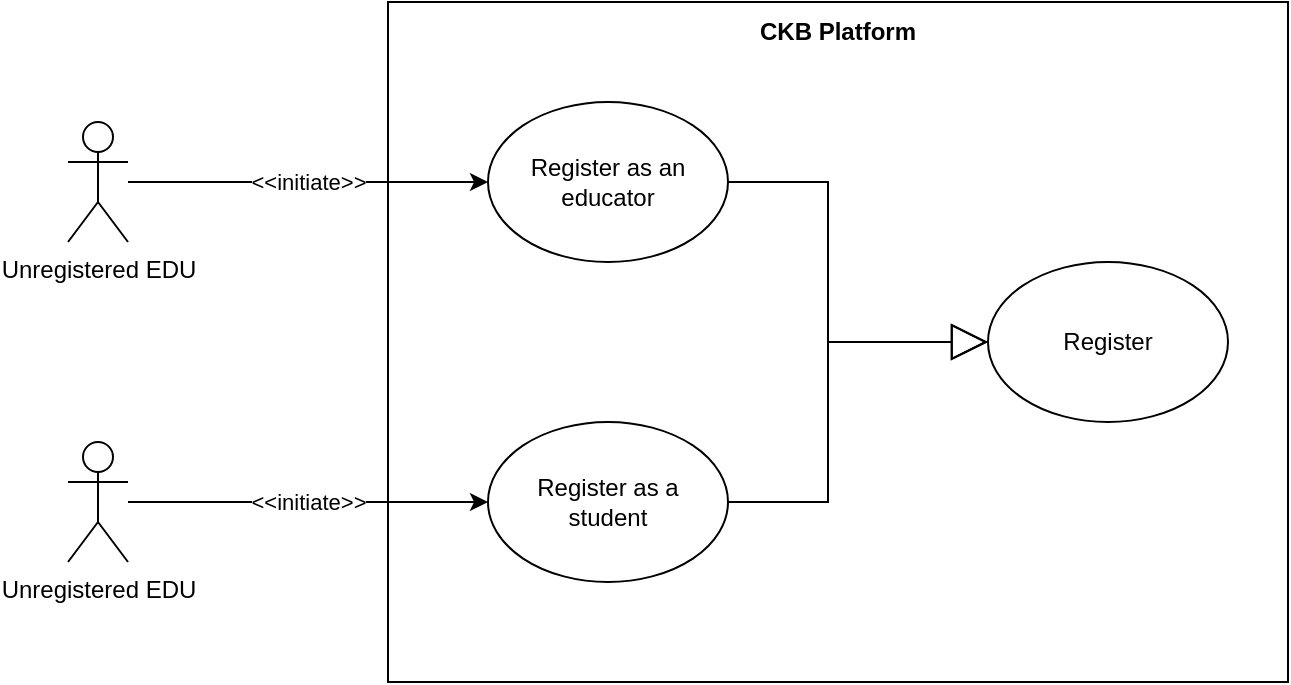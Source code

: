 <mxfile version="22.1.4" type="device" pages="3">
  <diagram name="Registration" id="srzLS20Qa_aBFwLEf8M7">
    <mxGraphModel dx="1434" dy="750" grid="1" gridSize="10" guides="1" tooltips="1" connect="1" arrows="1" fold="1" page="1" pageScale="1" pageWidth="1654" pageHeight="1169" math="0" shadow="0">
      <root>
        <mxCell id="0" />
        <mxCell id="1" parent="0" />
        <mxCell id="3n5UKX3MThR7Htjxk78X-1" value="" style="rounded=0;whiteSpace=wrap;html=1;fillColor=none;" parent="1" vertex="1">
          <mxGeometry x="760" y="330" width="450" height="340" as="geometry" />
        </mxCell>
        <mxCell id="7tteN8mUdfvHgw5nfcFA-14" value="&amp;lt;&amp;lt;initiate&amp;gt;&amp;gt;" style="edgeStyle=orthogonalEdgeStyle;rounded=0;orthogonalLoop=1;jettySize=auto;html=1;" parent="1" source="j-cfCe8lvuW-chjg4PW4-1" target="7tteN8mUdfvHgw5nfcFA-1" edge="1">
          <mxGeometry relative="1" as="geometry" />
        </mxCell>
        <mxCell id="j-cfCe8lvuW-chjg4PW4-1" value="Unregistered EDU" style="shape=umlActor;verticalLabelPosition=bottom;verticalAlign=top;html=1;outlineConnect=0;" parent="1" vertex="1">
          <mxGeometry x="600" y="390" width="30" height="60" as="geometry" />
        </mxCell>
        <mxCell id="7tteN8mUdfvHgw5nfcFA-1" value="Register as an&lt;br&gt;educator" style="ellipse;whiteSpace=wrap;html=1;" parent="1" vertex="1">
          <mxGeometry x="810" y="380" width="120" height="80" as="geometry" />
        </mxCell>
        <mxCell id="7tteN8mUdfvHgw5nfcFA-15" value="&amp;lt;&amp;lt;initiate&amp;gt;&amp;gt;" style="edgeStyle=orthogonalEdgeStyle;rounded=0;orthogonalLoop=1;jettySize=auto;html=1;" parent="1" source="7tteN8mUdfvHgw5nfcFA-3" target="7tteN8mUdfvHgw5nfcFA-4" edge="1">
          <mxGeometry relative="1" as="geometry" />
        </mxCell>
        <mxCell id="7tteN8mUdfvHgw5nfcFA-3" value="Unregistered EDU" style="shape=umlActor;verticalLabelPosition=bottom;verticalAlign=top;html=1;outlineConnect=0;" parent="1" vertex="1">
          <mxGeometry x="600" y="550" width="30" height="60" as="geometry" />
        </mxCell>
        <mxCell id="7tteN8mUdfvHgw5nfcFA-4" value="Register as a&lt;br&gt;student" style="ellipse;whiteSpace=wrap;html=1;" parent="1" vertex="1">
          <mxGeometry x="810" y="540" width="120" height="80" as="geometry" />
        </mxCell>
        <mxCell id="7tteN8mUdfvHgw5nfcFA-5" value="Register" style="ellipse;whiteSpace=wrap;html=1;" parent="1" vertex="1">
          <mxGeometry x="1060" y="460" width="120" height="80" as="geometry" />
        </mxCell>
        <mxCell id="QxrqZ0-VKWYVItdguQVS-1" value="" style="endArrow=block;endSize=16;endFill=0;html=1;rounded=0;" parent="1" source="7tteN8mUdfvHgw5nfcFA-4" target="7tteN8mUdfvHgw5nfcFA-5" edge="1">
          <mxGeometry x="0.324" y="-39" width="160" relative="1" as="geometry">
            <mxPoint x="880" y="510" as="sourcePoint" />
            <mxPoint x="1040" y="510" as="targetPoint" />
            <Array as="points">
              <mxPoint x="980" y="580" />
              <mxPoint x="980" y="500" />
            </Array>
            <mxPoint as="offset" />
          </mxGeometry>
        </mxCell>
        <mxCell id="QxrqZ0-VKWYVItdguQVS-3" value="" style="endArrow=block;endSize=16;endFill=0;html=1;rounded=0;" parent="1" source="7tteN8mUdfvHgw5nfcFA-1" target="7tteN8mUdfvHgw5nfcFA-5" edge="1">
          <mxGeometry width="160" relative="1" as="geometry">
            <mxPoint x="770" y="520" as="sourcePoint" />
            <mxPoint x="930" y="520" as="targetPoint" />
            <Array as="points">
              <mxPoint x="980" y="420" />
              <mxPoint x="980" y="500" />
            </Array>
          </mxGeometry>
        </mxCell>
        <mxCell id="3n5UKX3MThR7Htjxk78X-2" value="&lt;b&gt;CKB Platform&lt;/b&gt;" style="text;html=1;strokeColor=none;fillColor=none;align=center;verticalAlign=middle;whiteSpace=wrap;rounded=0;" parent="1" vertex="1">
          <mxGeometry x="760" y="330" width="450" height="30" as="geometry" />
        </mxCell>
      </root>
    </mxGraphModel>
  </diagram>
  <diagram id="x7_6fG5JYsLXcmyBagEX" name="EDU">
    <mxGraphModel dx="683" dy="1526" grid="1" gridSize="10" guides="1" tooltips="1" connect="1" arrows="1" fold="1" page="1" pageScale="1" pageWidth="1654" pageHeight="1169" math="0" shadow="0">
      <root>
        <mxCell id="0" />
        <mxCell id="1" parent="0" />
        <mxCell id="NmNb48TfPm32hZQFgI5J-8" value="" style="whiteSpace=wrap;html=1;fillColor=none;" parent="1" vertex="1">
          <mxGeometry x="480" y="80" width="480" height="1120" as="geometry" />
        </mxCell>
        <mxCell id="vXhXu7st5bK3MeT6ZreA-14" style="rounded=0;orthogonalLoop=1;jettySize=auto;html=1;exitX=1;exitY=0.5;exitDx=0;exitDy=0;dashed=1;" parent="1" source="vXhXu7st5bK3MeT6ZreA-1" target="vXhXu7st5bK3MeT6ZreA-7" edge="1">
          <mxGeometry relative="1" as="geometry" />
        </mxCell>
        <mxCell id="vXhXu7st5bK3MeT6ZreA-21" value="" style="rounded=0;orthogonalLoop=1;jettySize=auto;html=1;exitX=1;exitY=0.5;exitDx=0;exitDy=0;dashed=1;" parent="1" source="vXhXu7st5bK3MeT6ZreA-1" target="vXhXu7st5bK3MeT6ZreA-8" edge="1">
          <mxGeometry x="0.529" y="2" relative="1" as="geometry">
            <mxPoint as="offset" />
          </mxGeometry>
        </mxCell>
        <mxCell id="kZ3w0gIFsznD52W-j2P6-17" style="edgeStyle=orthogonalEdgeStyle;rounded=0;orthogonalLoop=1;jettySize=auto;html=1;" parent="1" source="vXhXu7st5bK3MeT6ZreA-1" target="kZ3w0gIFsznD52W-j2P6-9" edge="1">
          <mxGeometry relative="1" as="geometry" />
        </mxCell>
        <mxCell id="vXhXu7st5bK3MeT6ZreA-1" value="Create tournament" style="ellipse;whiteSpace=wrap;html=1;" parent="1" vertex="1">
          <mxGeometry x="560" y="240" width="120" height="80" as="geometry" />
        </mxCell>
        <mxCell id="vXhXu7st5bK3MeT6ZreA-17" style="rounded=0;orthogonalLoop=1;jettySize=auto;html=1;exitX=1;exitY=0.5;exitDx=0;exitDy=0;dashed=1;" parent="1" source="vXhXu7st5bK3MeT6ZreA-2" target="vXhXu7st5bK3MeT6ZreA-7" edge="1">
          <mxGeometry relative="1" as="geometry" />
        </mxCell>
        <mxCell id="vXhXu7st5bK3MeT6ZreA-27" value="&amp;lt;&amp;lt;extend&amp;gt;&amp;gt;" style="edgeStyle=none;rounded=0;orthogonalLoop=1;jettySize=auto;html=1;exitX=1;exitY=0.5;exitDx=0;exitDy=0;dashed=1;" parent="1" source="vXhXu7st5bK3MeT6ZreA-2" target="vXhXu7st5bK3MeT6ZreA-10" edge="1">
          <mxGeometry x="-0.719" y="-1" relative="1" as="geometry">
            <mxPoint as="offset" />
          </mxGeometry>
        </mxCell>
        <mxCell id="kZ3w0gIFsznD52W-j2P6-21" style="edgeStyle=orthogonalEdgeStyle;rounded=0;orthogonalLoop=1;jettySize=auto;html=1;" parent="1" source="vXhXu7st5bK3MeT6ZreA-2" target="kZ3w0gIFsznD52W-j2P6-9" edge="1">
          <mxGeometry relative="1" as="geometry" />
        </mxCell>
        <mxCell id="vXhXu7st5bK3MeT6ZreA-2" value="Create battle" style="ellipse;whiteSpace=wrap;html=1;" parent="1" vertex="1">
          <mxGeometry x="560" y="840" width="120" height="80" as="geometry" />
        </mxCell>
        <mxCell id="vXhXu7st5bK3MeT6ZreA-16" style="rounded=0;orthogonalLoop=1;jettySize=auto;html=1;exitX=1;exitY=0.5;exitDx=0;exitDy=0;dashed=1;" parent="1" source="vXhXu7st5bK3MeT6ZreA-3" target="vXhXu7st5bK3MeT6ZreA-7" edge="1">
          <mxGeometry relative="1" as="geometry" />
        </mxCell>
        <mxCell id="vXhXu7st5bK3MeT6ZreA-26" value="" style="edgeStyle=none;rounded=0;orthogonalLoop=1;jettySize=auto;html=1;exitX=1;exitY=0.5;exitDx=0;exitDy=0;dashed=1;" parent="1" source="vXhXu7st5bK3MeT6ZreA-3" target="vXhXu7st5bK3MeT6ZreA-8" edge="1">
          <mxGeometry x="0.455" y="-2" relative="1" as="geometry">
            <mxPoint as="offset" />
          </mxGeometry>
        </mxCell>
        <mxCell id="kZ3w0gIFsznD52W-j2P6-20" style="edgeStyle=orthogonalEdgeStyle;rounded=0;orthogonalLoop=1;jettySize=auto;html=1;" parent="1" source="vXhXu7st5bK3MeT6ZreA-3" target="kZ3w0gIFsznD52W-j2P6-9" edge="1">
          <mxGeometry relative="1" as="geometry" />
        </mxCell>
        <mxCell id="vXhXu7st5bK3MeT6ZreA-3" value="Share permission" style="ellipse;whiteSpace=wrap;html=1;" parent="1" vertex="1">
          <mxGeometry x="560" y="600" width="120" height="80" as="geometry" />
        </mxCell>
        <mxCell id="vXhXu7st5bK3MeT6ZreA-18" style="rounded=0;orthogonalLoop=1;jettySize=auto;html=1;exitX=1;exitY=0.5;exitDx=0;exitDy=0;dashed=1;" parent="1" source="vXhXu7st5bK3MeT6ZreA-4" target="vXhXu7st5bK3MeT6ZreA-7" edge="1">
          <mxGeometry relative="1" as="geometry" />
        </mxCell>
        <mxCell id="kZ3w0gIFsznD52W-j2P6-22" style="edgeStyle=orthogonalEdgeStyle;rounded=0;orthogonalLoop=1;jettySize=auto;html=1;" parent="1" source="vXhXu7st5bK3MeT6ZreA-4" target="kZ3w0gIFsznD52W-j2P6-9" edge="1">
          <mxGeometry relative="1" as="geometry" />
        </mxCell>
        <mxCell id="vXhXu7st5bK3MeT6ZreA-4" value="Manual evaluation" style="ellipse;whiteSpace=wrap;html=1;" parent="1" vertex="1">
          <mxGeometry x="560" y="960" width="120" height="80" as="geometry" />
        </mxCell>
        <mxCell id="vXhXu7st5bK3MeT6ZreA-15" style="rounded=0;orthogonalLoop=1;jettySize=auto;html=1;exitX=1;exitY=0.5;exitDx=0;exitDy=0;dashed=1;" parent="1" source="vXhXu7st5bK3MeT6ZreA-5" target="vXhXu7st5bK3MeT6ZreA-7" edge="1">
          <mxGeometry relative="1" as="geometry" />
        </mxCell>
        <mxCell id="vXhXu7st5bK3MeT6ZreA-24" value="" style="edgeStyle=none;rounded=0;orthogonalLoop=1;jettySize=auto;html=1;exitX=1;exitY=0.5;exitDx=0;exitDy=0;dashed=1;" parent="1" source="vXhXu7st5bK3MeT6ZreA-5" target="vXhXu7st5bK3MeT6ZreA-8" edge="1">
          <mxGeometry x="0.377" y="2" relative="1" as="geometry">
            <mxPoint as="offset" />
          </mxGeometry>
        </mxCell>
        <mxCell id="kZ3w0gIFsznD52W-j2P6-18" style="edgeStyle=orthogonalEdgeStyle;rounded=0;orthogonalLoop=1;jettySize=auto;html=1;" parent="1" source="vXhXu7st5bK3MeT6ZreA-5" target="kZ3w0gIFsznD52W-j2P6-9" edge="1">
          <mxGeometry relative="1" as="geometry" />
        </mxCell>
        <mxCell id="vXhXu7st5bK3MeT6ZreA-5" value="Close tournament" style="ellipse;whiteSpace=wrap;html=1;" parent="1" vertex="1">
          <mxGeometry x="560" y="360" width="120" height="80" as="geometry" />
        </mxCell>
        <mxCell id="vXhXu7st5bK3MeT6ZreA-19" style="rounded=0;orthogonalLoop=1;jettySize=auto;html=1;dashed=1;exitX=1;exitY=0.5;exitDx=0;exitDy=0;" parent="1" source="vXhXu7st5bK3MeT6ZreA-6" target="vXhXu7st5bK3MeT6ZreA-7" edge="1">
          <mxGeometry relative="1" as="geometry" />
        </mxCell>
        <mxCell id="vXhXu7st5bK3MeT6ZreA-25" value="&amp;lt;&amp;lt;extend&amp;gt;&amp;gt;" style="edgeStyle=none;rounded=0;orthogonalLoop=1;jettySize=auto;html=1;exitX=1;exitY=0.5;exitDx=0;exitDy=0;dashed=1;" parent="1" source="vXhXu7st5bK3MeT6ZreA-6" target="vXhXu7st5bK3MeT6ZreA-8" edge="1">
          <mxGeometry x="0.619" y="2" relative="1" as="geometry">
            <mxPoint as="offset" />
          </mxGeometry>
        </mxCell>
        <mxCell id="vXhXu7st5bK3MeT6ZreA-6" value="Create a new badge" style="ellipse;whiteSpace=wrap;html=1;" parent="1" vertex="1">
          <mxGeometry x="560" y="480" width="120" height="80" as="geometry" />
        </mxCell>
        <mxCell id="vXhXu7st5bK3MeT6ZreA-7" value="Login" style="ellipse;whiteSpace=wrap;html=1;" parent="1" vertex="1">
          <mxGeometry x="800" y="960" width="120" height="80" as="geometry" />
        </mxCell>
        <mxCell id="vXhXu7st5bK3MeT6ZreA-8" value="View tournaments" style="ellipse;whiteSpace=wrap;html=1;" parent="1" vertex="1">
          <mxGeometry x="790" y="300" width="120" height="80" as="geometry" />
        </mxCell>
        <mxCell id="p-KbI9UluDOFY47tzQsm-3" value="" style="edgeStyle=orthogonalEdgeStyle;rounded=0;orthogonalLoop=1;jettySize=auto;html=1;dashed=1;" parent="1" source="61Vk5uOd-Gn_ii7bSukw-1" target="vXhXu7st5bK3MeT6ZreA-8" edge="1">
          <mxGeometry relative="1" as="geometry" />
        </mxCell>
        <mxCell id="vXhXu7st5bK3MeT6ZreA-10" value="View battles&lt;br&gt;within a tournament" style="ellipse;whiteSpace=wrap;html=1;" parent="1" vertex="1">
          <mxGeometry x="790" y="630" width="120" height="80" as="geometry" />
        </mxCell>
        <mxCell id="vXhXu7st5bK3MeT6ZreA-20" value="&amp;lt;&amp;lt;include&amp;gt;&amp;gt;" style="text;html=1;align=center;verticalAlign=middle;resizable=0;points=[];autosize=1;strokeColor=none;fillColor=none;container=1;" parent="1" vertex="1">
          <mxGeometry x="750" y="930" width="90" height="30" as="geometry" />
        </mxCell>
        <mxCell id="kZ3w0gIFsznD52W-j2P6-1" style="edgeStyle=none;rounded=0;orthogonalLoop=1;jettySize=auto;html=1;entryX=0;entryY=1;entryDx=0;entryDy=0;" parent="1" source="vXhXu7st5bK3MeT6ZreA-29" target="vXhXu7st5bK3MeT6ZreA-1" edge="1">
          <mxGeometry relative="1" as="geometry" />
        </mxCell>
        <mxCell id="kZ3w0gIFsznD52W-j2P6-2" style="edgeStyle=none;rounded=0;orthogonalLoop=1;jettySize=auto;html=1;" parent="1" source="vXhXu7st5bK3MeT6ZreA-29" target="vXhXu7st5bK3MeT6ZreA-5" edge="1">
          <mxGeometry relative="1" as="geometry" />
        </mxCell>
        <mxCell id="kZ3w0gIFsznD52W-j2P6-4" style="edgeStyle=none;rounded=0;orthogonalLoop=1;jettySize=auto;html=1;" parent="1" source="vXhXu7st5bK3MeT6ZreA-29" target="vXhXu7st5bK3MeT6ZreA-3" edge="1">
          <mxGeometry relative="1" as="geometry" />
        </mxCell>
        <mxCell id="kZ3w0gIFsznD52W-j2P6-5" style="edgeStyle=none;rounded=0;orthogonalLoop=1;jettySize=auto;html=1;" parent="1" source="vXhXu7st5bK3MeT6ZreA-29" target="vXhXu7st5bK3MeT6ZreA-2" edge="1">
          <mxGeometry relative="1" as="geometry" />
        </mxCell>
        <mxCell id="kZ3w0gIFsznD52W-j2P6-6" style="edgeStyle=none;rounded=0;orthogonalLoop=1;jettySize=auto;html=1;" parent="1" source="vXhXu7st5bK3MeT6ZreA-29" target="vXhXu7st5bK3MeT6ZreA-4" edge="1">
          <mxGeometry relative="1" as="geometry" />
        </mxCell>
        <mxCell id="sQI3tld2Y4BRPlqKXQiF-4" style="rounded=0;orthogonalLoop=1;jettySize=auto;html=1;" parent="1" source="vXhXu7st5bK3MeT6ZreA-29" target="sQI3tld2Y4BRPlqKXQiF-1" edge="1">
          <mxGeometry relative="1" as="geometry" />
        </mxCell>
        <mxCell id="sQI3tld2Y4BRPlqKXQiF-10" style="rounded=0;orthogonalLoop=1;jettySize=auto;html=1;" parent="1" source="vXhXu7st5bK3MeT6ZreA-29" target="sQI3tld2Y4BRPlqKXQiF-2" edge="1">
          <mxGeometry relative="1" as="geometry" />
        </mxCell>
        <mxCell id="NmNb48TfPm32hZQFgI5J-2" style="rounded=0;orthogonalLoop=1;jettySize=auto;html=1;" parent="1" source="vXhXu7st5bK3MeT6ZreA-29" target="NmNb48TfPm32hZQFgI5J-1" edge="1">
          <mxGeometry relative="1" as="geometry" />
        </mxCell>
        <mxCell id="vXhXu7st5bK3MeT6ZreA-29" value="EDU" style="shape=umlActor;verticalLabelPosition=bottom;verticalAlign=top;html=1;outlineConnect=0;" parent="1" vertex="1">
          <mxGeometry x="330" y="640" width="30" height="60" as="geometry" />
        </mxCell>
        <mxCell id="kZ3w0gIFsznD52W-j2P6-3" style="edgeStyle=none;rounded=0;orthogonalLoop=1;jettySize=auto;html=1;entryX=0.029;entryY=0.598;entryDx=0;entryDy=0;entryPerimeter=0;" parent="1" source="vXhXu7st5bK3MeT6ZreA-29" target="vXhXu7st5bK3MeT6ZreA-6" edge="1">
          <mxGeometry relative="1" as="geometry" />
        </mxCell>
        <mxCell id="kZ3w0gIFsznD52W-j2P6-7" value="&amp;lt;&amp;lt;initiate&amp;gt;&amp;gt;" style="text;html=1;align=center;verticalAlign=middle;resizable=0;points=[];autosize=1;strokeColor=none;fillColor=none;" parent="1" vertex="1">
          <mxGeometry x="365" y="663" width="90" height="30" as="geometry" />
        </mxCell>
        <mxCell id="kZ3w0gIFsznD52W-j2P6-9" value="Notification" style="shape=umlActor;verticalLabelPosition=bottom;verticalAlign=top;html=1;outlineConnect=0;" parent="1" vertex="1">
          <mxGeometry x="510" y="-60" width="30" height="60" as="geometry" />
        </mxCell>
        <mxCell id="fWFH-ToMUnWvXF-jXVWC-1" value="&lt;b&gt;CKB Platform&lt;/b&gt;" style="text;html=1;strokeColor=none;fillColor=none;align=center;verticalAlign=middle;whiteSpace=wrap;rounded=0;" parent="1" vertex="1">
          <mxGeometry x="480" y="80" width="480" height="30" as="geometry" />
        </mxCell>
        <mxCell id="sQI3tld2Y4BRPlqKXQiF-6" value="&amp;lt;&amp;lt;extend&amp;gt;&amp;gt;" style="rounded=0;orthogonalLoop=1;jettySize=auto;html=1;dashed=1;exitX=1;exitY=0.5;exitDx=0;exitDy=0;" parent="1" source="sQI3tld2Y4BRPlqKXQiF-1" target="vXhXu7st5bK3MeT6ZreA-10" edge="1">
          <mxGeometry x="-0.499" y="-5" relative="1" as="geometry">
            <mxPoint as="offset" />
          </mxGeometry>
        </mxCell>
        <mxCell id="sQI3tld2Y4BRPlqKXQiF-7" style="rounded=0;orthogonalLoop=1;jettySize=auto;html=1;dashed=1;exitX=1;exitY=0.5;exitDx=0;exitDy=0;" parent="1" source="sQI3tld2Y4BRPlqKXQiF-1" target="vXhXu7st5bK3MeT6ZreA-7" edge="1">
          <mxGeometry relative="1" as="geometry" />
        </mxCell>
        <mxCell id="sQI3tld2Y4BRPlqKXQiF-1" value="View the&lt;br&gt;rank of a battle" style="ellipse;whiteSpace=wrap;html=1;" parent="1" vertex="1">
          <mxGeometry x="560" y="720" width="120" height="80" as="geometry" />
        </mxCell>
        <mxCell id="sQI3tld2Y4BRPlqKXQiF-8" style="rounded=0;orthogonalLoop=1;jettySize=auto;html=1;exitX=1;exitY=0.5;exitDx=0;exitDy=0;dashed=1;" parent="1" source="sQI3tld2Y4BRPlqKXQiF-2" target="vXhXu7st5bK3MeT6ZreA-7" edge="1">
          <mxGeometry relative="1" as="geometry" />
        </mxCell>
        <mxCell id="sQI3tld2Y4BRPlqKXQiF-9" style="rounded=0;orthogonalLoop=1;jettySize=auto;html=1;dashed=1;exitX=1;exitY=0.5;exitDx=0;exitDy=0;" parent="1" source="sQI3tld2Y4BRPlqKXQiF-2" target="vXhXu7st5bK3MeT6ZreA-8" edge="1">
          <mxGeometry relative="1" as="geometry" />
        </mxCell>
        <mxCell id="sQI3tld2Y4BRPlqKXQiF-2" value="View the&lt;br&gt;rank of a tournament" style="ellipse;whiteSpace=wrap;html=1;" parent="1" vertex="1">
          <mxGeometry x="560" y="120" width="120" height="80" as="geometry" />
        </mxCell>
        <mxCell id="sQI3tld2Y4BRPlqKXQiF-3" value="&amp;lt;&amp;lt;extend&amp;gt;&amp;gt;" style="edgeStyle=none;rounded=0;orthogonalLoop=1;jettySize=auto;html=1;exitX=1;exitY=0.5;exitDx=0;exitDy=0;dashed=1;" parent="1" source="vXhXu7st5bK3MeT6ZreA-4" target="vXhXu7st5bK3MeT6ZreA-10" edge="1">
          <mxGeometry x="-0.719" y="-1" relative="1" as="geometry">
            <mxPoint x="690" y="770" as="sourcePoint" />
            <mxPoint x="828" y="624" as="targetPoint" />
            <mxPoint as="offset" />
          </mxGeometry>
        </mxCell>
        <mxCell id="NmNb48TfPm32hZQFgI5J-3" style="rounded=0;orthogonalLoop=1;jettySize=auto;html=1;dashed=1;" parent="1" source="NmNb48TfPm32hZQFgI5J-1" target="vXhXu7st5bK3MeT6ZreA-7" edge="1">
          <mxGeometry relative="1" as="geometry" />
        </mxCell>
        <mxCell id="NmNb48TfPm32hZQFgI5J-1" value="View a STU&#39;s&lt;br&gt;profile" style="ellipse;whiteSpace=wrap;html=1;" parent="1" vertex="1">
          <mxGeometry x="560" y="1080" width="120" height="80" as="geometry" />
        </mxCell>
        <mxCell id="61Vk5uOd-Gn_ii7bSukw-3" value="&amp;lt;&amp;lt;extend&amp;gt;&amp;gt;" style="edgeStyle=orthogonalEdgeStyle;rounded=0;orthogonalLoop=1;jettySize=auto;html=1;dashed=1;" edge="1" parent="1" source="vXhXu7st5bK3MeT6ZreA-10" target="61Vk5uOd-Gn_ii7bSukw-1">
          <mxGeometry relative="1" as="geometry">
            <mxPoint x="850" y="630" as="sourcePoint" />
            <mxPoint x="850" y="380" as="targetPoint" />
          </mxGeometry>
        </mxCell>
        <mxCell id="61Vk5uOd-Gn_ii7bSukw-1" value="View info&lt;br&gt;about a battle" style="ellipse;whiteSpace=wrap;html=1;" vertex="1" parent="1">
          <mxGeometry x="790" y="470" width="120" height="80" as="geometry" />
        </mxCell>
      </root>
    </mxGraphModel>
  </diagram>
  <diagram name="STU" id="B0Cp8KLIZwKWbMuR-9u8">
    <mxGraphModel dx="989" dy="517" grid="1" gridSize="10" guides="1" tooltips="1" connect="1" arrows="1" fold="1" page="1" pageScale="1" pageWidth="1654" pageHeight="1169" math="0" shadow="0">
      <root>
        <mxCell id="gUMU8_1j_iVRHIKr8QmO-0" />
        <mxCell id="gUMU8_1j_iVRHIKr8QmO-1" parent="gUMU8_1j_iVRHIKr8QmO-0" />
        <mxCell id="vblFw4gCBWS2YB-jnEQI-0" value="" style="whiteSpace=wrap;html=1;fillColor=none;" parent="gUMU8_1j_iVRHIKr8QmO-1" vertex="1">
          <mxGeometry x="490" y="330" width="670" height="860" as="geometry" />
        </mxCell>
        <mxCell id="gUMU8_1j_iVRHIKr8QmO-3" style="rounded=0;orthogonalLoop=1;jettySize=auto;html=1;exitX=1;exitY=0.5;exitDx=0;exitDy=0;dashed=1;" parent="gUMU8_1j_iVRHIKr8QmO-1" source="gUMU8_1j_iVRHIKr8QmO-6" target="gUMU8_1j_iVRHIKr8QmO-27" edge="1">
          <mxGeometry relative="1" as="geometry" />
        </mxCell>
        <mxCell id="gUMU8_1j_iVRHIKr8QmO-4" value="&amp;lt;&amp;lt;extend&amp;gt;&amp;gt;" style="rounded=0;orthogonalLoop=1;jettySize=auto;html=1;exitX=1;exitY=0.5;exitDx=0;exitDy=0;dashed=1;" parent="gUMU8_1j_iVRHIKr8QmO-1" source="gUMU8_1j_iVRHIKr8QmO-6" target="gUMU8_1j_iVRHIKr8QmO-28" edge="1">
          <mxGeometry relative="1" as="geometry" />
        </mxCell>
        <mxCell id="gUMU8_1j_iVRHIKr8QmO-6" value="Subscribe to a tournament" style="ellipse;whiteSpace=wrap;html=1;" parent="gUMU8_1j_iVRHIKr8QmO-1" vertex="1">
          <mxGeometry x="560" y="480" width="120" height="80" as="geometry" />
        </mxCell>
        <mxCell id="gUMU8_1j_iVRHIKr8QmO-7" style="rounded=0;orthogonalLoop=1;jettySize=auto;html=1;exitX=1;exitY=0.5;exitDx=0;exitDy=0;dashed=1;" parent="gUMU8_1j_iVRHIKr8QmO-1" source="gUMU8_1j_iVRHIKr8QmO-10" target="gUMU8_1j_iVRHIKr8QmO-27" edge="1">
          <mxGeometry relative="1" as="geometry" />
        </mxCell>
        <mxCell id="gUMU8_1j_iVRHIKr8QmO-8" value="&amp;lt;&amp;lt;extend&amp;gt;&amp;gt;" style="edgeStyle=none;rounded=0;orthogonalLoop=1;jettySize=auto;html=1;exitX=1;exitY=0.5;exitDx=0;exitDy=0;dashed=1;" parent="gUMU8_1j_iVRHIKr8QmO-1" source="gUMU8_1j_iVRHIKr8QmO-10" target="ku1yifg66S2nyU4fcFTA-0" edge="1">
          <mxGeometry x="0.5" relative="1" as="geometry">
            <mxPoint as="offset" />
          </mxGeometry>
        </mxCell>
        <mxCell id="gUMU8_1j_iVRHIKr8QmO-9" style="edgeStyle=orthogonalEdgeStyle;rounded=0;orthogonalLoop=1;jettySize=auto;html=1;" parent="gUMU8_1j_iVRHIKr8QmO-1" source="gUMU8_1j_iVRHIKr8QmO-10" target="gUMU8_1j_iVRHIKr8QmO-39" edge="1">
          <mxGeometry relative="1" as="geometry" />
        </mxCell>
        <mxCell id="gUMU8_1j_iVRHIKr8QmO-10" value="Invite a friend to a battle" style="ellipse;whiteSpace=wrap;html=1;" parent="gUMU8_1j_iVRHIKr8QmO-1" vertex="1">
          <mxGeometry x="560" y="720" width="120" height="80" as="geometry" />
        </mxCell>
        <mxCell id="gUMU8_1j_iVRHIKr8QmO-11" style="rounded=0;orthogonalLoop=1;jettySize=auto;html=1;exitX=1;exitY=0.5;exitDx=0;exitDy=0;dashed=1;" parent="gUMU8_1j_iVRHIKr8QmO-1" source="gUMU8_1j_iVRHIKr8QmO-14" target="gUMU8_1j_iVRHIKr8QmO-27" edge="1">
          <mxGeometry relative="1" as="geometry" />
        </mxCell>
        <mxCell id="gUMU8_1j_iVRHIKr8QmO-14" value="Join a battle invited" style="ellipse;whiteSpace=wrap;html=1;" parent="gUMU8_1j_iVRHIKr8QmO-1" vertex="1">
          <mxGeometry x="560" y="600" width="120" height="80" as="geometry" />
        </mxCell>
        <mxCell id="ku1yifg66S2nyU4fcFTA-6" value="&amp;lt;&amp;lt;participate&amp;gt;&amp;gt;" style="edgeStyle=orthogonalEdgeStyle;rounded=0;orthogonalLoop=1;jettySize=auto;html=1;" parent="gUMU8_1j_iVRHIKr8QmO-1" source="gUMU8_1j_iVRHIKr8QmO-17" target="ku1yifg66S2nyU4fcFTA-3" edge="1">
          <mxGeometry x="0.613" relative="1" as="geometry">
            <mxPoint as="offset" />
          </mxGeometry>
        </mxCell>
        <mxCell id="gUMU8_1j_iVRHIKr8QmO-17" value="Push the code" style="ellipse;whiteSpace=wrap;html=1;" parent="gUMU8_1j_iVRHIKr8QmO-1" vertex="1">
          <mxGeometry x="560" y="1080" width="120" height="80" as="geometry" />
        </mxCell>
        <mxCell id="gUMU8_1j_iVRHIKr8QmO-27" value="Login" style="ellipse;whiteSpace=wrap;html=1;" parent="gUMU8_1j_iVRHIKr8QmO-1" vertex="1">
          <mxGeometry x="799" y="960" width="120" height="80" as="geometry" />
        </mxCell>
        <mxCell id="gUMU8_1j_iVRHIKr8QmO-28" value="View tournaments" style="ellipse;whiteSpace=wrap;html=1;" parent="gUMU8_1j_iVRHIKr8QmO-1" vertex="1">
          <mxGeometry x="735" y="410" width="120" height="80" as="geometry" />
        </mxCell>
        <mxCell id="AYQ0w2n3JCBktoc7RQw7-2" value="&amp;lt;&amp;lt;extend&amp;gt;&amp;gt;" style="rounded=0;orthogonalLoop=1;jettySize=auto;html=1;dashed=1;" parent="gUMU8_1j_iVRHIKr8QmO-1" source="gUMU8_1j_iVRHIKr8QmO-29" target="gUMU8_1j_iVRHIKr8QmO-28" edge="1">
          <mxGeometry relative="1" as="geometry" />
        </mxCell>
        <mxCell id="gUMU8_1j_iVRHIKr8QmO-29" value="View battles&lt;br&gt;within a tournament" style="ellipse;whiteSpace=wrap;html=1;" parent="gUMU8_1j_iVRHIKr8QmO-1" vertex="1">
          <mxGeometry x="790" y="540" width="120" height="80" as="geometry" />
        </mxCell>
        <mxCell id="gUMU8_1j_iVRHIKr8QmO-30" value="&amp;lt;&amp;lt;include&amp;gt;&amp;gt;" style="text;html=1;align=center;verticalAlign=middle;resizable=0;points=[];autosize=1;strokeColor=none;fillColor=none;container=1;" parent="gUMU8_1j_iVRHIKr8QmO-1" vertex="1">
          <mxGeometry x="781" y="900" width="90" height="30" as="geometry" />
        </mxCell>
        <mxCell id="gUMU8_1j_iVRHIKr8QmO-31" style="edgeStyle=none;rounded=0;orthogonalLoop=1;jettySize=auto;html=1;entryX=0;entryY=1;entryDx=0;entryDy=0;" parent="gUMU8_1j_iVRHIKr8QmO-1" source="gUMU8_1j_iVRHIKr8QmO-36" target="gUMU8_1j_iVRHIKr8QmO-6" edge="1">
          <mxGeometry relative="1" as="geometry" />
        </mxCell>
        <mxCell id="gUMU8_1j_iVRHIKr8QmO-33" style="edgeStyle=none;rounded=0;orthogonalLoop=1;jettySize=auto;html=1;" parent="gUMU8_1j_iVRHIKr8QmO-1" source="gUMU8_1j_iVRHIKr8QmO-36" target="gUMU8_1j_iVRHIKr8QmO-14" edge="1">
          <mxGeometry relative="1" as="geometry" />
        </mxCell>
        <mxCell id="gUMU8_1j_iVRHIKr8QmO-34" style="edgeStyle=none;rounded=0;orthogonalLoop=1;jettySize=auto;html=1;" parent="gUMU8_1j_iVRHIKr8QmO-1" source="gUMU8_1j_iVRHIKr8QmO-36" target="gUMU8_1j_iVRHIKr8QmO-10" edge="1">
          <mxGeometry relative="1" as="geometry" />
        </mxCell>
        <mxCell id="gUMU8_1j_iVRHIKr8QmO-35" style="edgeStyle=none;rounded=0;orthogonalLoop=1;jettySize=auto;html=1;" parent="gUMU8_1j_iVRHIKr8QmO-1" source="gUMU8_1j_iVRHIKr8QmO-36" target="gUMU8_1j_iVRHIKr8QmO-17" edge="1">
          <mxGeometry relative="1" as="geometry" />
        </mxCell>
        <mxCell id="P9_L4KGxD6NNSNeVY7iC-0" style="rounded=0;orthogonalLoop=1;jettySize=auto;html=1;" parent="gUMU8_1j_iVRHIKr8QmO-1" source="gUMU8_1j_iVRHIKr8QmO-36" target="2IkjPyADVtKuu4DN7GU0-1" edge="1">
          <mxGeometry relative="1" as="geometry" />
        </mxCell>
        <mxCell id="P9_L4KGxD6NNSNeVY7iC-1" style="rounded=0;orthogonalLoop=1;jettySize=auto;html=1;" parent="gUMU8_1j_iVRHIKr8QmO-1" source="gUMU8_1j_iVRHIKr8QmO-36" target="2IkjPyADVtKuu4DN7GU0-0" edge="1">
          <mxGeometry relative="1" as="geometry" />
        </mxCell>
        <mxCell id="JbiMsIKpTLDEvgsf9HDC-2" style="rounded=0;orthogonalLoop=1;jettySize=auto;html=1;" parent="gUMU8_1j_iVRHIKr8QmO-1" source="gUMU8_1j_iVRHIKr8QmO-36" target="JbiMsIKpTLDEvgsf9HDC-0" edge="1">
          <mxGeometry relative="1" as="geometry" />
        </mxCell>
        <mxCell id="gUMU8_1j_iVRHIKr8QmO-36" value="STU" style="shape=umlActor;verticalLabelPosition=bottom;verticalAlign=top;html=1;outlineConnect=0;" parent="gUMU8_1j_iVRHIKr8QmO-1" vertex="1">
          <mxGeometry x="325" y="585" width="30" height="60" as="geometry" />
        </mxCell>
        <mxCell id="gUMU8_1j_iVRHIKr8QmO-38" value="&amp;lt;&amp;lt;initiate&amp;gt;&amp;gt;" style="text;html=1;align=center;verticalAlign=middle;resizable=0;points=[];autosize=1;strokeColor=none;fillColor=none;" parent="gUMU8_1j_iVRHIKr8QmO-1" vertex="1">
          <mxGeometry x="370" y="615" width="90" height="30" as="geometry" />
        </mxCell>
        <mxCell id="gUMU8_1j_iVRHIKr8QmO-39" value="Email service" style="shape=umlActor;verticalLabelPosition=bottom;verticalAlign=top;html=1;outlineConnect=0;" parent="gUMU8_1j_iVRHIKr8QmO-1" vertex="1">
          <mxGeometry x="510" y="225" width="30" height="60" as="geometry" />
        </mxCell>
        <mxCell id="gUMU8_1j_iVRHIKr8QmO-40" value="&lt;b&gt;CKB Platform&lt;/b&gt;" style="text;html=1;strokeColor=none;fillColor=none;align=center;verticalAlign=middle;whiteSpace=wrap;rounded=0;" parent="gUMU8_1j_iVRHIKr8QmO-1" vertex="1">
          <mxGeometry x="585" y="330" width="480" height="30" as="geometry" />
        </mxCell>
        <mxCell id="ku1yifg66S2nyU4fcFTA-2" value="&amp;lt;&amp;lt;extend&amp;gt;&amp;gt;" style="edgeStyle=none;rounded=0;orthogonalLoop=1;jettySize=auto;html=1;dashed=1;" parent="gUMU8_1j_iVRHIKr8QmO-1" source="JZCjcDFjEOU08zal-uh5-0" target="gUMU8_1j_iVRHIKr8QmO-29" edge="1">
          <mxGeometry relative="1" as="geometry" />
        </mxCell>
        <mxCell id="ku1yifg66S2nyU4fcFTA-0" value="Join a battle" style="ellipse;whiteSpace=wrap;html=1;" parent="gUMU8_1j_iVRHIKr8QmO-1" vertex="1">
          <mxGeometry x="990" y="830" width="120" height="80" as="geometry" />
        </mxCell>
        <mxCell id="ku1yifg66S2nyU4fcFTA-3" value="GitHub" style="shape=umlActor;verticalLabelPosition=bottom;verticalAlign=top;html=1;outlineConnect=0;" parent="gUMU8_1j_iVRHIKr8QmO-1" vertex="1">
          <mxGeometry x="510" y="1240" width="30" height="60" as="geometry" />
        </mxCell>
        <mxCell id="2IkjPyADVtKuu4DN7GU0-0" value="View the&lt;br&gt;rank of a battle" style="ellipse;whiteSpace=wrap;html=1;" parent="gUMU8_1j_iVRHIKr8QmO-1" vertex="1">
          <mxGeometry x="560" y="840" width="120" height="80" as="geometry" />
        </mxCell>
        <mxCell id="2IkjPyADVtKuu4DN7GU0-1" value="View the&lt;br&gt;rank of a tournament" style="ellipse;whiteSpace=wrap;html=1;" parent="gUMU8_1j_iVRHIKr8QmO-1" vertex="1">
          <mxGeometry x="560" y="360" width="120" height="80" as="geometry" />
        </mxCell>
        <mxCell id="2IkjPyADVtKuu4DN7GU0-2" value="&amp;lt;&amp;lt;extend&amp;gt;&amp;gt;" style="edgeStyle=none;rounded=0;orthogonalLoop=1;jettySize=auto;html=1;dashed=1;exitX=1;exitY=0.5;exitDx=0;exitDy=0;" parent="gUMU8_1j_iVRHIKr8QmO-1" source="2IkjPyADVtKuu4DN7GU0-0" target="gUMU8_1j_iVRHIKr8QmO-29" edge="1">
          <mxGeometry x="0.618" y="-1" relative="1" as="geometry">
            <mxPoint x="931" y="732" as="sourcePoint" />
            <mxPoint x="879" y="628" as="targetPoint" />
            <mxPoint as="offset" />
          </mxGeometry>
        </mxCell>
        <mxCell id="2IkjPyADVtKuu4DN7GU0-3" value="&amp;lt;&amp;lt;extend&amp;gt;&amp;gt;" style="rounded=0;orthogonalLoop=1;jettySize=auto;html=1;exitX=1;exitY=0.5;exitDx=0;exitDy=0;dashed=1;" parent="gUMU8_1j_iVRHIKr8QmO-1" source="2IkjPyADVtKuu4DN7GU0-1" target="gUMU8_1j_iVRHIKr8QmO-28" edge="1">
          <mxGeometry relative="1" as="geometry">
            <mxPoint x="690" y="530" as="sourcePoint" />
            <mxPoint x="761" y="487" as="targetPoint" />
          </mxGeometry>
        </mxCell>
        <mxCell id="2IkjPyADVtKuu4DN7GU0-4" style="rounded=0;orthogonalLoop=1;jettySize=auto;html=1;exitX=1;exitY=0.5;exitDx=0;exitDy=0;dashed=1;" parent="gUMU8_1j_iVRHIKr8QmO-1" source="2IkjPyADVtKuu4DN7GU0-1" target="gUMU8_1j_iVRHIKr8QmO-27" edge="1">
          <mxGeometry relative="1" as="geometry">
            <mxPoint x="690" y="530" as="sourcePoint" />
            <mxPoint x="858" y="1091" as="targetPoint" />
          </mxGeometry>
        </mxCell>
        <mxCell id="2IkjPyADVtKuu4DN7GU0-5" style="rounded=0;orthogonalLoop=1;jettySize=auto;html=1;exitX=1;exitY=0.5;exitDx=0;exitDy=0;dashed=1;" parent="gUMU8_1j_iVRHIKr8QmO-1" source="2IkjPyADVtKuu4DN7GU0-0" target="gUMU8_1j_iVRHIKr8QmO-27" edge="1">
          <mxGeometry relative="1" as="geometry">
            <mxPoint x="700" y="540" as="sourcePoint" />
            <mxPoint x="868" y="1101" as="targetPoint" />
          </mxGeometry>
        </mxCell>
        <mxCell id="JbiMsIKpTLDEvgsf9HDC-1" style="rounded=0;orthogonalLoop=1;jettySize=auto;html=1;dashed=1;" parent="gUMU8_1j_iVRHIKr8QmO-1" source="JbiMsIKpTLDEvgsf9HDC-0" target="gUMU8_1j_iVRHIKr8QmO-27" edge="1">
          <mxGeometry relative="1" as="geometry" />
        </mxCell>
        <mxCell id="JbiMsIKpTLDEvgsf9HDC-0" value="View a STU&#39;s&lt;br&gt;profile" style="ellipse;whiteSpace=wrap;html=1;" parent="gUMU8_1j_iVRHIKr8QmO-1" vertex="1">
          <mxGeometry x="560" y="960" width="120" height="80" as="geometry" />
        </mxCell>
        <mxCell id="AkYGaERh07qNLXKYR_ri-0" value="&amp;lt;&amp;lt;extend&amp;gt;&amp;gt;" style="edgeStyle=none;rounded=0;orthogonalLoop=1;jettySize=auto;html=1;dashed=1;" edge="1" parent="gUMU8_1j_iVRHIKr8QmO-1" source="ku1yifg66S2nyU4fcFTA-0" target="JZCjcDFjEOU08zal-uh5-0">
          <mxGeometry relative="1" as="geometry">
            <mxPoint x="1025" y="834" as="sourcePoint" />
            <mxPoint x="875" y="616" as="targetPoint" />
          </mxGeometry>
        </mxCell>
        <mxCell id="JZCjcDFjEOU08zal-uh5-0" value="View info&lt;br&gt;about a battle" style="ellipse;whiteSpace=wrap;html=1;" parent="gUMU8_1j_iVRHIKr8QmO-1" vertex="1">
          <mxGeometry x="890" y="670" width="120" height="80" as="geometry" />
        </mxCell>
      </root>
    </mxGraphModel>
  </diagram>
</mxfile>
